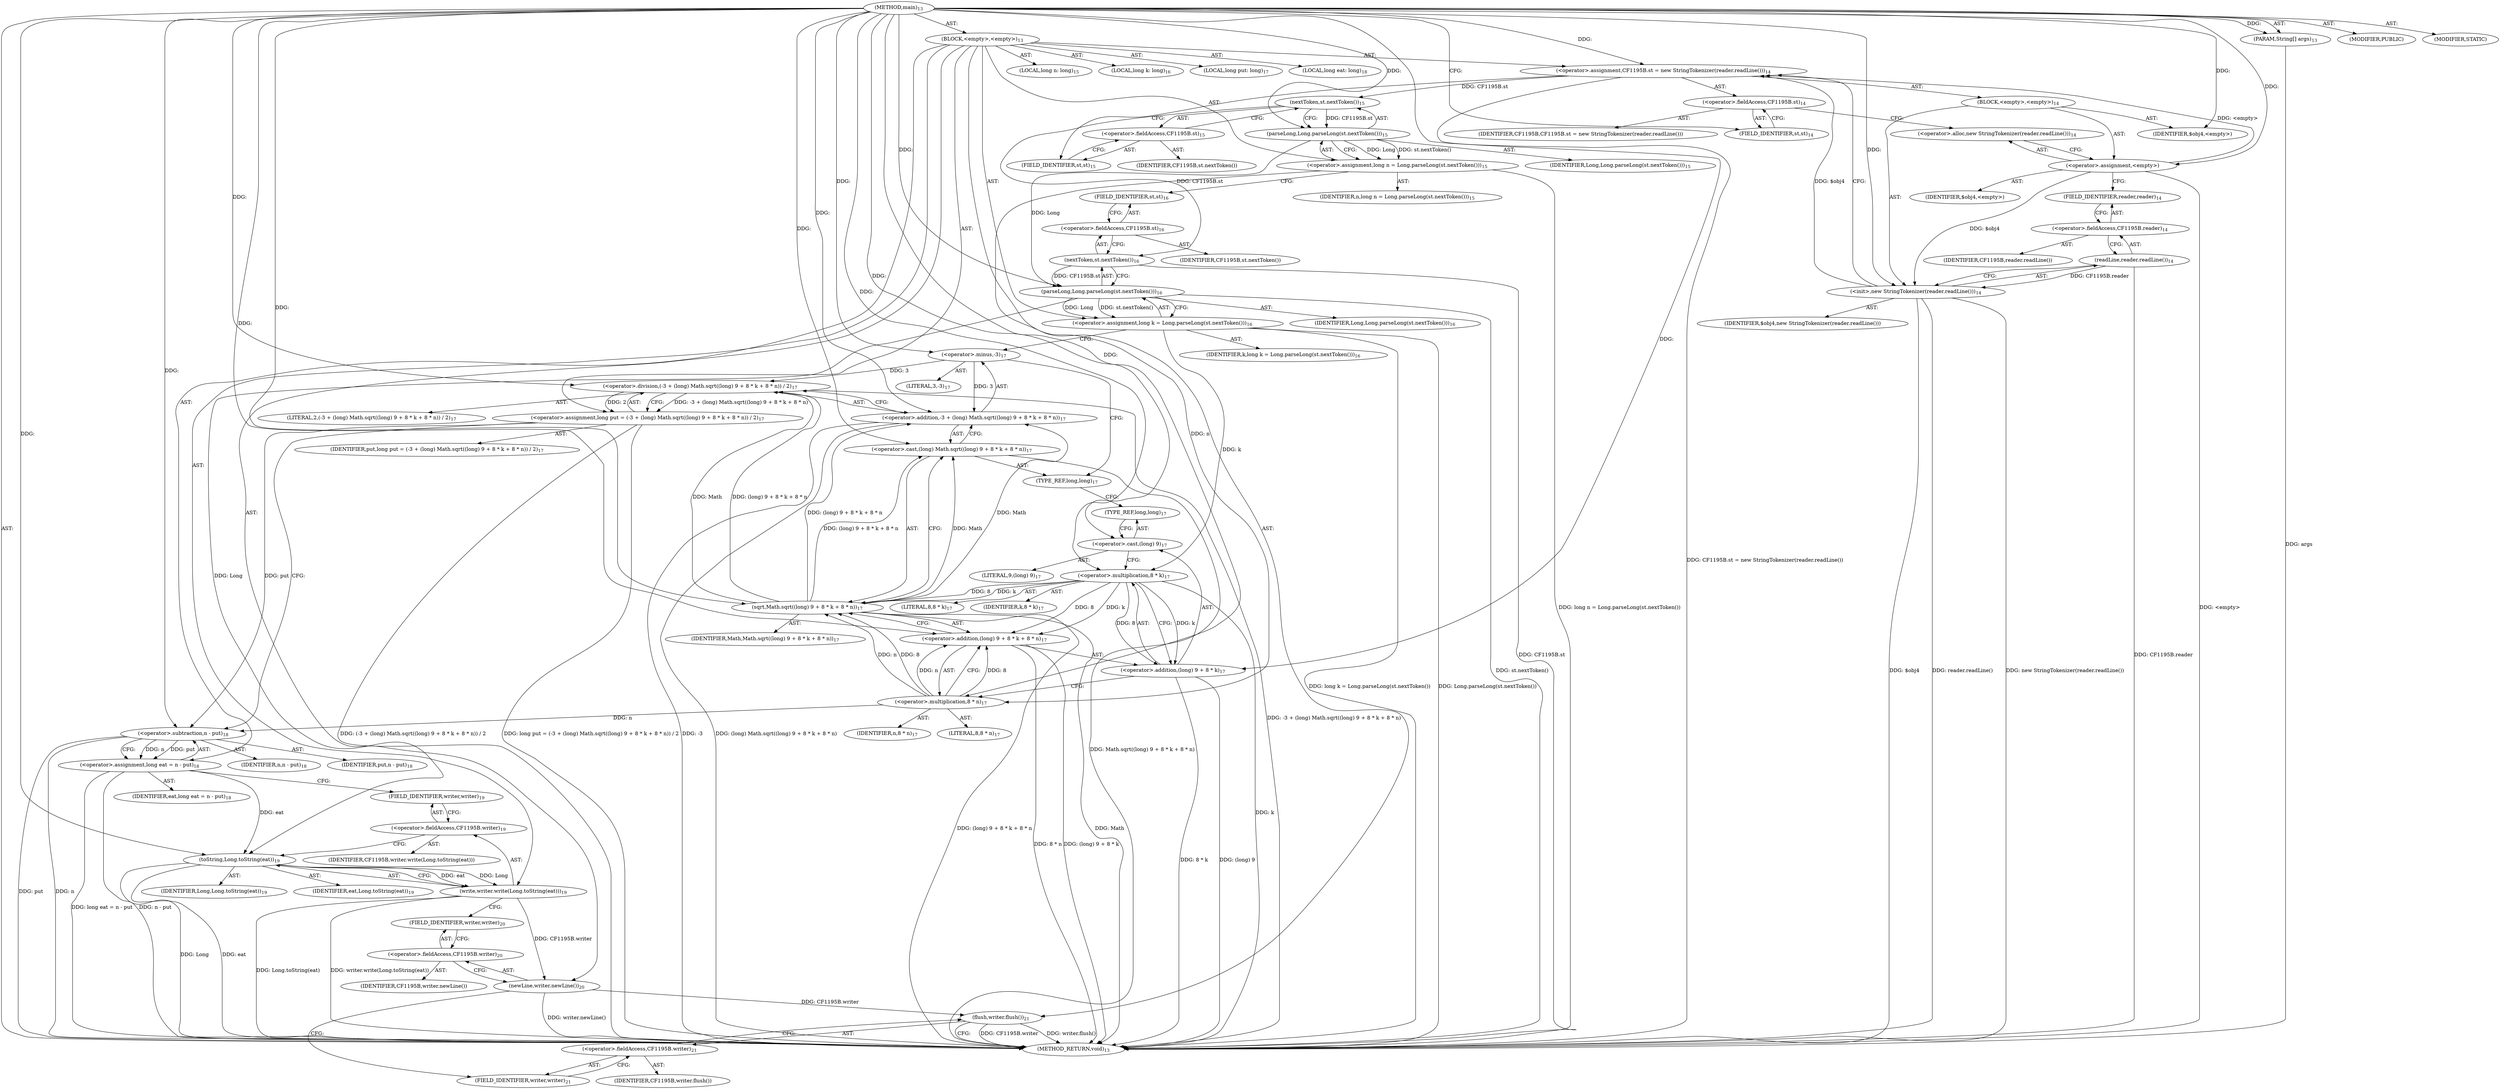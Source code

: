 digraph "main" {  
"28" [label = <(METHOD,main)<SUB>13</SUB>> ]
"29" [label = <(PARAM,String[] args)<SUB>13</SUB>> ]
"30" [label = <(BLOCK,&lt;empty&gt;,&lt;empty&gt;)<SUB>13</SUB>> ]
"31" [label = <(&lt;operator&gt;.assignment,CF1195B.st = new StringTokenizer(reader.readLine()))<SUB>14</SUB>> ]
"32" [label = <(&lt;operator&gt;.fieldAccess,CF1195B.st)<SUB>14</SUB>> ]
"33" [label = <(IDENTIFIER,CF1195B,CF1195B.st = new StringTokenizer(reader.readLine()))> ]
"34" [label = <(FIELD_IDENTIFIER,st,st)<SUB>14</SUB>> ]
"35" [label = <(BLOCK,&lt;empty&gt;,&lt;empty&gt;)<SUB>14</SUB>> ]
"36" [label = <(&lt;operator&gt;.assignment,&lt;empty&gt;)> ]
"37" [label = <(IDENTIFIER,$obj4,&lt;empty&gt;)> ]
"38" [label = <(&lt;operator&gt;.alloc,new StringTokenizer(reader.readLine()))<SUB>14</SUB>> ]
"39" [label = <(&lt;init&gt;,new StringTokenizer(reader.readLine()))<SUB>14</SUB>> ]
"40" [label = <(IDENTIFIER,$obj4,new StringTokenizer(reader.readLine()))> ]
"41" [label = <(readLine,reader.readLine())<SUB>14</SUB>> ]
"42" [label = <(&lt;operator&gt;.fieldAccess,CF1195B.reader)<SUB>14</SUB>> ]
"43" [label = <(IDENTIFIER,CF1195B,reader.readLine())> ]
"44" [label = <(FIELD_IDENTIFIER,reader,reader)<SUB>14</SUB>> ]
"45" [label = <(IDENTIFIER,$obj4,&lt;empty&gt;)> ]
"46" [label = <(LOCAL,long n: long)<SUB>15</SUB>> ]
"47" [label = <(&lt;operator&gt;.assignment,long n = Long.parseLong(st.nextToken()))<SUB>15</SUB>> ]
"48" [label = <(IDENTIFIER,n,long n = Long.parseLong(st.nextToken()))<SUB>15</SUB>> ]
"49" [label = <(parseLong,Long.parseLong(st.nextToken()))<SUB>15</SUB>> ]
"50" [label = <(IDENTIFIER,Long,Long.parseLong(st.nextToken()))<SUB>15</SUB>> ]
"51" [label = <(nextToken,st.nextToken())<SUB>15</SUB>> ]
"52" [label = <(&lt;operator&gt;.fieldAccess,CF1195B.st)<SUB>15</SUB>> ]
"53" [label = <(IDENTIFIER,CF1195B,st.nextToken())> ]
"54" [label = <(FIELD_IDENTIFIER,st,st)<SUB>15</SUB>> ]
"55" [label = <(LOCAL,long k: long)<SUB>16</SUB>> ]
"56" [label = <(&lt;operator&gt;.assignment,long k = Long.parseLong(st.nextToken()))<SUB>16</SUB>> ]
"57" [label = <(IDENTIFIER,k,long k = Long.parseLong(st.nextToken()))<SUB>16</SUB>> ]
"58" [label = <(parseLong,Long.parseLong(st.nextToken()))<SUB>16</SUB>> ]
"59" [label = <(IDENTIFIER,Long,Long.parseLong(st.nextToken()))<SUB>16</SUB>> ]
"60" [label = <(nextToken,st.nextToken())<SUB>16</SUB>> ]
"61" [label = <(&lt;operator&gt;.fieldAccess,CF1195B.st)<SUB>16</SUB>> ]
"62" [label = <(IDENTIFIER,CF1195B,st.nextToken())> ]
"63" [label = <(FIELD_IDENTIFIER,st,st)<SUB>16</SUB>> ]
"64" [label = <(LOCAL,long put: long)<SUB>17</SUB>> ]
"65" [label = <(&lt;operator&gt;.assignment,long put = (-3 + (long) Math.sqrt((long) 9 + 8 * k + 8 * n)) / 2)<SUB>17</SUB>> ]
"66" [label = <(IDENTIFIER,put,long put = (-3 + (long) Math.sqrt((long) 9 + 8 * k + 8 * n)) / 2)<SUB>17</SUB>> ]
"67" [label = <(&lt;operator&gt;.division,(-3 + (long) Math.sqrt((long) 9 + 8 * k + 8 * n)) / 2)<SUB>17</SUB>> ]
"68" [label = <(&lt;operator&gt;.addition,-3 + (long) Math.sqrt((long) 9 + 8 * k + 8 * n))<SUB>17</SUB>> ]
"69" [label = <(&lt;operator&gt;.minus,-3)<SUB>17</SUB>> ]
"70" [label = <(LITERAL,3,-3)<SUB>17</SUB>> ]
"71" [label = <(&lt;operator&gt;.cast,(long) Math.sqrt((long) 9 + 8 * k + 8 * n))<SUB>17</SUB>> ]
"72" [label = <(TYPE_REF,long,long)<SUB>17</SUB>> ]
"73" [label = <(sqrt,Math.sqrt((long) 9 + 8 * k + 8 * n))<SUB>17</SUB>> ]
"74" [label = <(IDENTIFIER,Math,Math.sqrt((long) 9 + 8 * k + 8 * n))<SUB>17</SUB>> ]
"75" [label = <(&lt;operator&gt;.addition,(long) 9 + 8 * k + 8 * n)<SUB>17</SUB>> ]
"76" [label = <(&lt;operator&gt;.addition,(long) 9 + 8 * k)<SUB>17</SUB>> ]
"77" [label = <(&lt;operator&gt;.cast,(long) 9)<SUB>17</SUB>> ]
"78" [label = <(TYPE_REF,long,long)<SUB>17</SUB>> ]
"79" [label = <(LITERAL,9,(long) 9)<SUB>17</SUB>> ]
"80" [label = <(&lt;operator&gt;.multiplication,8 * k)<SUB>17</SUB>> ]
"81" [label = <(LITERAL,8,8 * k)<SUB>17</SUB>> ]
"82" [label = <(IDENTIFIER,k,8 * k)<SUB>17</SUB>> ]
"83" [label = <(&lt;operator&gt;.multiplication,8 * n)<SUB>17</SUB>> ]
"84" [label = <(LITERAL,8,8 * n)<SUB>17</SUB>> ]
"85" [label = <(IDENTIFIER,n,8 * n)<SUB>17</SUB>> ]
"86" [label = <(LITERAL,2,(-3 + (long) Math.sqrt((long) 9 + 8 * k + 8 * n)) / 2)<SUB>17</SUB>> ]
"87" [label = <(LOCAL,long eat: long)<SUB>18</SUB>> ]
"88" [label = <(&lt;operator&gt;.assignment,long eat = n - put)<SUB>18</SUB>> ]
"89" [label = <(IDENTIFIER,eat,long eat = n - put)<SUB>18</SUB>> ]
"90" [label = <(&lt;operator&gt;.subtraction,n - put)<SUB>18</SUB>> ]
"91" [label = <(IDENTIFIER,n,n - put)<SUB>18</SUB>> ]
"92" [label = <(IDENTIFIER,put,n - put)<SUB>18</SUB>> ]
"93" [label = <(write,writer.write(Long.toString(eat)))<SUB>19</SUB>> ]
"94" [label = <(&lt;operator&gt;.fieldAccess,CF1195B.writer)<SUB>19</SUB>> ]
"95" [label = <(IDENTIFIER,CF1195B,writer.write(Long.toString(eat)))> ]
"96" [label = <(FIELD_IDENTIFIER,writer,writer)<SUB>19</SUB>> ]
"97" [label = <(toString,Long.toString(eat))<SUB>19</SUB>> ]
"98" [label = <(IDENTIFIER,Long,Long.toString(eat))<SUB>19</SUB>> ]
"99" [label = <(IDENTIFIER,eat,Long.toString(eat))<SUB>19</SUB>> ]
"100" [label = <(newLine,writer.newLine())<SUB>20</SUB>> ]
"101" [label = <(&lt;operator&gt;.fieldAccess,CF1195B.writer)<SUB>20</SUB>> ]
"102" [label = <(IDENTIFIER,CF1195B,writer.newLine())> ]
"103" [label = <(FIELD_IDENTIFIER,writer,writer)<SUB>20</SUB>> ]
"104" [label = <(flush,writer.flush())<SUB>21</SUB>> ]
"105" [label = <(&lt;operator&gt;.fieldAccess,CF1195B.writer)<SUB>21</SUB>> ]
"106" [label = <(IDENTIFIER,CF1195B,writer.flush())> ]
"107" [label = <(FIELD_IDENTIFIER,writer,writer)<SUB>21</SUB>> ]
"108" [label = <(MODIFIER,PUBLIC)> ]
"109" [label = <(MODIFIER,STATIC)> ]
"110" [label = <(METHOD_RETURN,void)<SUB>13</SUB>> ]
  "28" -> "29"  [ label = "AST: "] 
  "28" -> "30"  [ label = "AST: "] 
  "28" -> "108"  [ label = "AST: "] 
  "28" -> "109"  [ label = "AST: "] 
  "28" -> "110"  [ label = "AST: "] 
  "30" -> "31"  [ label = "AST: "] 
  "30" -> "46"  [ label = "AST: "] 
  "30" -> "47"  [ label = "AST: "] 
  "30" -> "55"  [ label = "AST: "] 
  "30" -> "56"  [ label = "AST: "] 
  "30" -> "64"  [ label = "AST: "] 
  "30" -> "65"  [ label = "AST: "] 
  "30" -> "87"  [ label = "AST: "] 
  "30" -> "88"  [ label = "AST: "] 
  "30" -> "93"  [ label = "AST: "] 
  "30" -> "100"  [ label = "AST: "] 
  "30" -> "104"  [ label = "AST: "] 
  "31" -> "32"  [ label = "AST: "] 
  "31" -> "35"  [ label = "AST: "] 
  "32" -> "33"  [ label = "AST: "] 
  "32" -> "34"  [ label = "AST: "] 
  "35" -> "36"  [ label = "AST: "] 
  "35" -> "39"  [ label = "AST: "] 
  "35" -> "45"  [ label = "AST: "] 
  "36" -> "37"  [ label = "AST: "] 
  "36" -> "38"  [ label = "AST: "] 
  "39" -> "40"  [ label = "AST: "] 
  "39" -> "41"  [ label = "AST: "] 
  "41" -> "42"  [ label = "AST: "] 
  "42" -> "43"  [ label = "AST: "] 
  "42" -> "44"  [ label = "AST: "] 
  "47" -> "48"  [ label = "AST: "] 
  "47" -> "49"  [ label = "AST: "] 
  "49" -> "50"  [ label = "AST: "] 
  "49" -> "51"  [ label = "AST: "] 
  "51" -> "52"  [ label = "AST: "] 
  "52" -> "53"  [ label = "AST: "] 
  "52" -> "54"  [ label = "AST: "] 
  "56" -> "57"  [ label = "AST: "] 
  "56" -> "58"  [ label = "AST: "] 
  "58" -> "59"  [ label = "AST: "] 
  "58" -> "60"  [ label = "AST: "] 
  "60" -> "61"  [ label = "AST: "] 
  "61" -> "62"  [ label = "AST: "] 
  "61" -> "63"  [ label = "AST: "] 
  "65" -> "66"  [ label = "AST: "] 
  "65" -> "67"  [ label = "AST: "] 
  "67" -> "68"  [ label = "AST: "] 
  "67" -> "86"  [ label = "AST: "] 
  "68" -> "69"  [ label = "AST: "] 
  "68" -> "71"  [ label = "AST: "] 
  "69" -> "70"  [ label = "AST: "] 
  "71" -> "72"  [ label = "AST: "] 
  "71" -> "73"  [ label = "AST: "] 
  "73" -> "74"  [ label = "AST: "] 
  "73" -> "75"  [ label = "AST: "] 
  "75" -> "76"  [ label = "AST: "] 
  "75" -> "83"  [ label = "AST: "] 
  "76" -> "77"  [ label = "AST: "] 
  "76" -> "80"  [ label = "AST: "] 
  "77" -> "78"  [ label = "AST: "] 
  "77" -> "79"  [ label = "AST: "] 
  "80" -> "81"  [ label = "AST: "] 
  "80" -> "82"  [ label = "AST: "] 
  "83" -> "84"  [ label = "AST: "] 
  "83" -> "85"  [ label = "AST: "] 
  "88" -> "89"  [ label = "AST: "] 
  "88" -> "90"  [ label = "AST: "] 
  "90" -> "91"  [ label = "AST: "] 
  "90" -> "92"  [ label = "AST: "] 
  "93" -> "94"  [ label = "AST: "] 
  "93" -> "97"  [ label = "AST: "] 
  "94" -> "95"  [ label = "AST: "] 
  "94" -> "96"  [ label = "AST: "] 
  "97" -> "98"  [ label = "AST: "] 
  "97" -> "99"  [ label = "AST: "] 
  "100" -> "101"  [ label = "AST: "] 
  "101" -> "102"  [ label = "AST: "] 
  "101" -> "103"  [ label = "AST: "] 
  "104" -> "105"  [ label = "AST: "] 
  "105" -> "106"  [ label = "AST: "] 
  "105" -> "107"  [ label = "AST: "] 
  "31" -> "54"  [ label = "CFG: "] 
  "47" -> "63"  [ label = "CFG: "] 
  "56" -> "69"  [ label = "CFG: "] 
  "65" -> "90"  [ label = "CFG: "] 
  "88" -> "96"  [ label = "CFG: "] 
  "93" -> "103"  [ label = "CFG: "] 
  "100" -> "107"  [ label = "CFG: "] 
  "104" -> "110"  [ label = "CFG: "] 
  "32" -> "38"  [ label = "CFG: "] 
  "49" -> "47"  [ label = "CFG: "] 
  "58" -> "56"  [ label = "CFG: "] 
  "67" -> "65"  [ label = "CFG: "] 
  "90" -> "88"  [ label = "CFG: "] 
  "94" -> "97"  [ label = "CFG: "] 
  "97" -> "93"  [ label = "CFG: "] 
  "101" -> "100"  [ label = "CFG: "] 
  "105" -> "104"  [ label = "CFG: "] 
  "34" -> "32"  [ label = "CFG: "] 
  "36" -> "44"  [ label = "CFG: "] 
  "39" -> "31"  [ label = "CFG: "] 
  "51" -> "49"  [ label = "CFG: "] 
  "60" -> "58"  [ label = "CFG: "] 
  "68" -> "67"  [ label = "CFG: "] 
  "96" -> "94"  [ label = "CFG: "] 
  "103" -> "101"  [ label = "CFG: "] 
  "107" -> "105"  [ label = "CFG: "] 
  "38" -> "36"  [ label = "CFG: "] 
  "41" -> "39"  [ label = "CFG: "] 
  "52" -> "51"  [ label = "CFG: "] 
  "61" -> "60"  [ label = "CFG: "] 
  "69" -> "72"  [ label = "CFG: "] 
  "71" -> "68"  [ label = "CFG: "] 
  "42" -> "41"  [ label = "CFG: "] 
  "54" -> "52"  [ label = "CFG: "] 
  "63" -> "61"  [ label = "CFG: "] 
  "72" -> "78"  [ label = "CFG: "] 
  "73" -> "71"  [ label = "CFG: "] 
  "44" -> "42"  [ label = "CFG: "] 
  "75" -> "73"  [ label = "CFG: "] 
  "76" -> "83"  [ label = "CFG: "] 
  "83" -> "75"  [ label = "CFG: "] 
  "77" -> "80"  [ label = "CFG: "] 
  "80" -> "76"  [ label = "CFG: "] 
  "78" -> "77"  [ label = "CFG: "] 
  "28" -> "34"  [ label = "CFG: "] 
  "29" -> "110"  [ label = "DDG: args"] 
  "36" -> "110"  [ label = "DDG: &lt;empty&gt;"] 
  "39" -> "110"  [ label = "DDG: $obj4"] 
  "41" -> "110"  [ label = "DDG: CF1195B.reader"] 
  "39" -> "110"  [ label = "DDG: reader.readLine()"] 
  "39" -> "110"  [ label = "DDG: new StringTokenizer(reader.readLine())"] 
  "31" -> "110"  [ label = "DDG: CF1195B.st = new StringTokenizer(reader.readLine())"] 
  "47" -> "110"  [ label = "DDG: long n = Long.parseLong(st.nextToken())"] 
  "60" -> "110"  [ label = "DDG: CF1195B.st"] 
  "58" -> "110"  [ label = "DDG: st.nextToken()"] 
  "56" -> "110"  [ label = "DDG: Long.parseLong(st.nextToken())"] 
  "56" -> "110"  [ label = "DDG: long k = Long.parseLong(st.nextToken())"] 
  "68" -> "110"  [ label = "DDG: -3"] 
  "76" -> "110"  [ label = "DDG: (long) 9"] 
  "80" -> "110"  [ label = "DDG: k"] 
  "76" -> "110"  [ label = "DDG: 8 * k"] 
  "75" -> "110"  [ label = "DDG: (long) 9 + 8 * k"] 
  "75" -> "110"  [ label = "DDG: 8 * n"] 
  "73" -> "110"  [ label = "DDG: (long) 9 + 8 * k + 8 * n"] 
  "71" -> "110"  [ label = "DDG: Math.sqrt((long) 9 + 8 * k + 8 * n)"] 
  "68" -> "110"  [ label = "DDG: (long) Math.sqrt((long) 9 + 8 * k + 8 * n)"] 
  "67" -> "110"  [ label = "DDG: -3 + (long) Math.sqrt((long) 9 + 8 * k + 8 * n)"] 
  "65" -> "110"  [ label = "DDG: (-3 + (long) Math.sqrt((long) 9 + 8 * k + 8 * n)) / 2"] 
  "65" -> "110"  [ label = "DDG: long put = (-3 + (long) Math.sqrt((long) 9 + 8 * k + 8 * n)) / 2"] 
  "90" -> "110"  [ label = "DDG: n"] 
  "90" -> "110"  [ label = "DDG: put"] 
  "88" -> "110"  [ label = "DDG: n - put"] 
  "88" -> "110"  [ label = "DDG: long eat = n - put"] 
  "97" -> "110"  [ label = "DDG: Long"] 
  "97" -> "110"  [ label = "DDG: eat"] 
  "93" -> "110"  [ label = "DDG: Long.toString(eat)"] 
  "93" -> "110"  [ label = "DDG: writer.write(Long.toString(eat))"] 
  "100" -> "110"  [ label = "DDG: writer.newLine()"] 
  "104" -> "110"  [ label = "DDG: CF1195B.writer"] 
  "104" -> "110"  [ label = "DDG: writer.flush()"] 
  "73" -> "110"  [ label = "DDG: Math"] 
  "28" -> "29"  [ label = "DDG: "] 
  "36" -> "31"  [ label = "DDG: &lt;empty&gt;"] 
  "39" -> "31"  [ label = "DDG: $obj4"] 
  "28" -> "31"  [ label = "DDG: "] 
  "49" -> "47"  [ label = "DDG: Long"] 
  "49" -> "47"  [ label = "DDG: st.nextToken()"] 
  "58" -> "56"  [ label = "DDG: Long"] 
  "58" -> "56"  [ label = "DDG: st.nextToken()"] 
  "67" -> "65"  [ label = "DDG: -3 + (long) Math.sqrt((long) 9 + 8 * k + 8 * n)"] 
  "67" -> "65"  [ label = "DDG: 2"] 
  "90" -> "88"  [ label = "DDG: n"] 
  "90" -> "88"  [ label = "DDG: put"] 
  "97" -> "93"  [ label = "DDG: Long"] 
  "97" -> "93"  [ label = "DDG: eat"] 
  "93" -> "100"  [ label = "DDG: CF1195B.writer"] 
  "100" -> "104"  [ label = "DDG: CF1195B.writer"] 
  "28" -> "36"  [ label = "DDG: "] 
  "28" -> "45"  [ label = "DDG: "] 
  "28" -> "49"  [ label = "DDG: "] 
  "51" -> "49"  [ label = "DDG: CF1195B.st"] 
  "49" -> "58"  [ label = "DDG: Long"] 
  "28" -> "58"  [ label = "DDG: "] 
  "60" -> "58"  [ label = "DDG: CF1195B.st"] 
  "69" -> "67"  [ label = "DDG: 3"] 
  "28" -> "67"  [ label = "DDG: "] 
  "73" -> "67"  [ label = "DDG: Math"] 
  "73" -> "67"  [ label = "DDG: (long) 9 + 8 * k + 8 * n"] 
  "83" -> "90"  [ label = "DDG: n"] 
  "28" -> "90"  [ label = "DDG: "] 
  "65" -> "90"  [ label = "DDG: put"] 
  "58" -> "97"  [ label = "DDG: Long"] 
  "28" -> "97"  [ label = "DDG: "] 
  "88" -> "97"  [ label = "DDG: eat"] 
  "36" -> "39"  [ label = "DDG: $obj4"] 
  "28" -> "39"  [ label = "DDG: "] 
  "41" -> "39"  [ label = "DDG: CF1195B.reader"] 
  "31" -> "51"  [ label = "DDG: CF1195B.st"] 
  "51" -> "60"  [ label = "DDG: CF1195B.st"] 
  "69" -> "68"  [ label = "DDG: 3"] 
  "28" -> "68"  [ label = "DDG: "] 
  "73" -> "68"  [ label = "DDG: Math"] 
  "73" -> "68"  [ label = "DDG: (long) 9 + 8 * k + 8 * n"] 
  "28" -> "69"  [ label = "DDG: "] 
  "28" -> "71"  [ label = "DDG: "] 
  "73" -> "71"  [ label = "DDG: Math"] 
  "73" -> "71"  [ label = "DDG: (long) 9 + 8 * k + 8 * n"] 
  "28" -> "73"  [ label = "DDG: "] 
  "80" -> "73"  [ label = "DDG: 8"] 
  "80" -> "73"  [ label = "DDG: k"] 
  "83" -> "73"  [ label = "DDG: 8"] 
  "83" -> "73"  [ label = "DDG: n"] 
  "28" -> "75"  [ label = "DDG: "] 
  "80" -> "75"  [ label = "DDG: 8"] 
  "80" -> "75"  [ label = "DDG: k"] 
  "83" -> "75"  [ label = "DDG: 8"] 
  "83" -> "75"  [ label = "DDG: n"] 
  "28" -> "76"  [ label = "DDG: "] 
  "80" -> "76"  [ label = "DDG: 8"] 
  "80" -> "76"  [ label = "DDG: k"] 
  "28" -> "83"  [ label = "DDG: "] 
  "47" -> "83"  [ label = "DDG: n"] 
  "28" -> "77"  [ label = "DDG: "] 
  "28" -> "80"  [ label = "DDG: "] 
  "56" -> "80"  [ label = "DDG: k"] 
}
